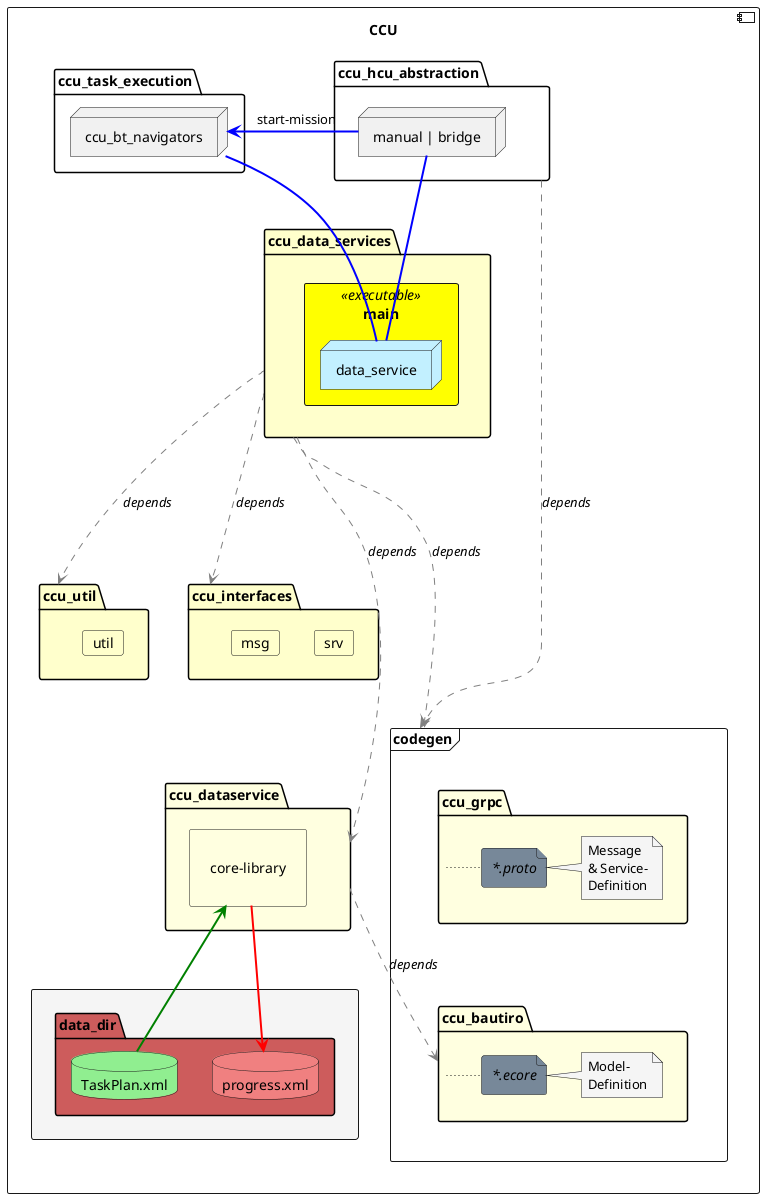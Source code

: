 @startuml ccu_data_services context

component CCU {
    folder ccu_hcu_abstraction {
        node "manual | bridge" as bridge
    }
    folder ccu_data_services #BUSINESS {
        rectangle "main" as exe_2 <<executable>> #Yellow  {
            node "data_service" as CORE_HALC #APPLICATION
        }
    }
    folder ccu_util #BUSINESS {
        card util #BUSINESS
    }
    folder ccu_interfaces #BUSINESS {
        card srv #BUSINESS
        card msg #BUSINESS
    }
    folder ccu_task_execution {
        node ccu_bt_navigators as me
    }
    folder ccu_dataservice #LightYellow {
        rectangle "\n   core-library   \n" as lib #LightYellow
    }
    frame codegen  {
        folder ccu_bautiro #LightYellow {
            file "//*.ecore//" as ecore #LightSlateGrey
            note right #WhiteSmoke: Model-\nDefinition
        }
        folder ccu_grpc #LightYellow {
            file "//*.proto//" as proto #LightSlateGrey
            note right #WhiteSmoke: Message\n& Service-\nDefinition
        }
        ccu_grpc -[dotted]right- proto
        ccu_grpc -[hidden]- ccu_bautiro
        ccu_bautiro  -[dotted]right- ecore
    }
    rectangle #WhiteSmoke {
        folder data_dir #IndianRed{
            database TaskPlan.xml #LightGreen
            database progress.xml #LightCoral
        }
    }
}



ccu_hcu_abstraction -[dashed]--> codegen         #Gray: //depends//
ccu_dataservice     -[dashed]-> ccu_bautiro    #Gray: //depends//
ccu_data_services   -[dashed]right-> codegen       #Gray: //depends//
ccu_data_services   -[dashed]---> ccu_dataservice  #Gray: //depends//
ccu_data_services   -[dashed]--> ccu_util         #Gray: //depends//
ccu_data_services   -[dashed]--> ccu_interfaces   #Gray: //depends//

lib -[bold]-> progress.xml #RED
TaskPlan.xml -[bold]up-> lib #GREEN
me -[bold]- CORE_HALC #BLUE


me <-[bold]right- bridge #BLUE : "   start-mission "
bridge -[bold]- CORE_HALC #BLUE

@enduml
